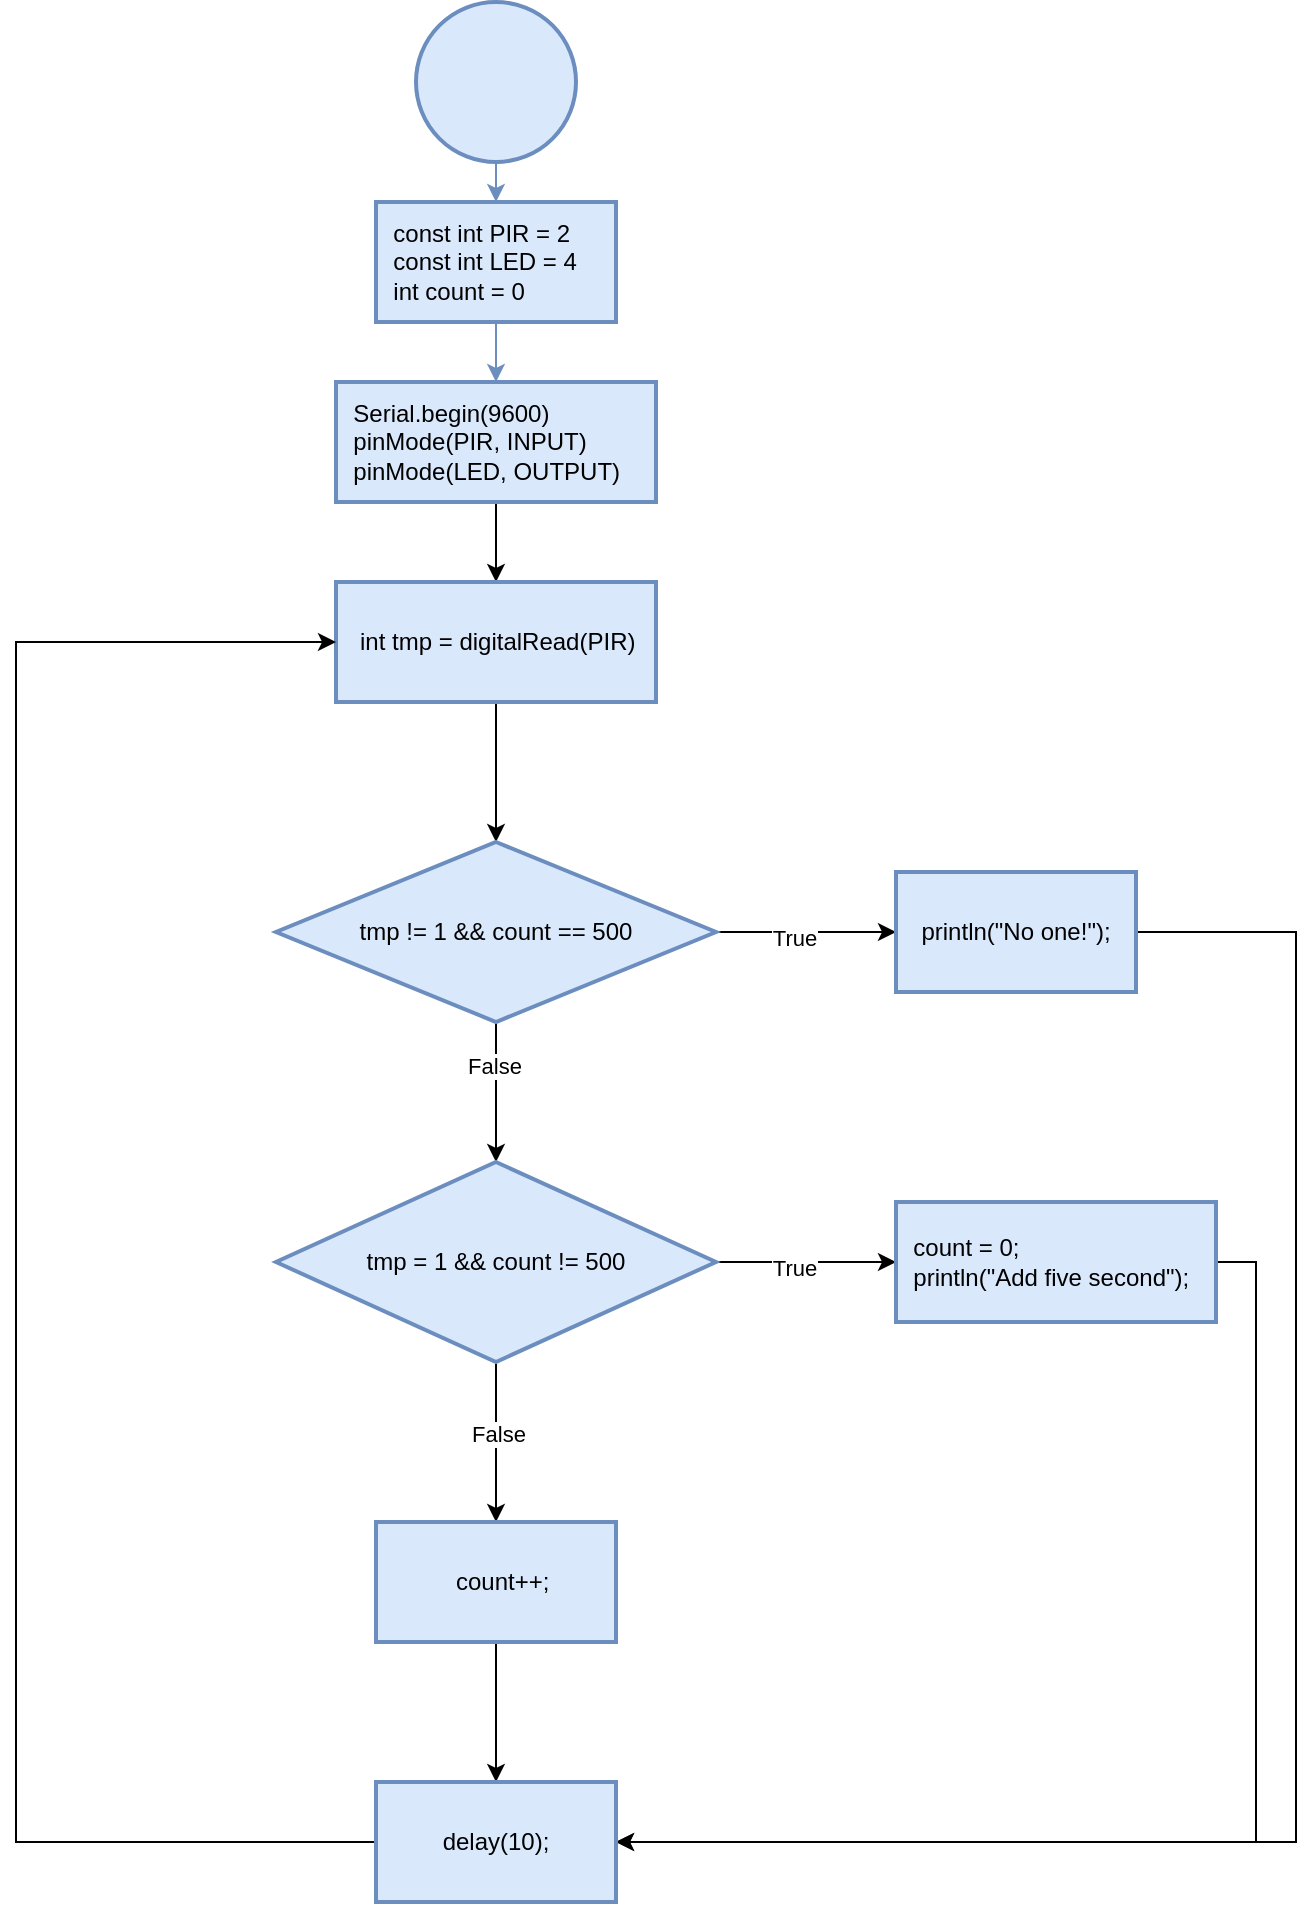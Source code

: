 <mxfile version="24.2.1" type="github">
  <diagram id="C5RBs43oDa-KdzZeNtuy" name="Page-1">
    <mxGraphModel dx="976" dy="1521" grid="1" gridSize="10" guides="1" tooltips="1" connect="1" arrows="1" fold="1" page="1" pageScale="1" pageWidth="827" pageHeight="1169" math="0" shadow="0">
      <root>
        <mxCell id="WIyWlLk6GJQsqaUBKTNV-0" />
        <mxCell id="WIyWlLk6GJQsqaUBKTNV-1" parent="WIyWlLk6GJQsqaUBKTNV-0" />
        <mxCell id="13S4cDhmgtut_8zL9ob8-2" value="" style="edgeStyle=orthogonalEdgeStyle;rounded=0;orthogonalLoop=1;jettySize=auto;html=1;fillColor=#dae8fc;strokeColor=#6c8ebf;" parent="WIyWlLk6GJQsqaUBKTNV-1" source="13S4cDhmgtut_8zL9ob8-0" target="13S4cDhmgtut_8zL9ob8-1" edge="1">
          <mxGeometry relative="1" as="geometry" />
        </mxCell>
        <mxCell id="13S4cDhmgtut_8zL9ob8-0" value="" style="strokeWidth=2;html=1;shape=mxgraph.flowchart.start_2;whiteSpace=wrap;fillColor=#dae8fc;strokeColor=#6c8ebf;" parent="WIyWlLk6GJQsqaUBKTNV-1" vertex="1">
          <mxGeometry x="360" y="40" width="80" height="80" as="geometry" />
        </mxCell>
        <mxCell id="13S4cDhmgtut_8zL9ob8-4" value="" style="edgeStyle=orthogonalEdgeStyle;rounded=0;orthogonalLoop=1;jettySize=auto;html=1;fillColor=#dae8fc;strokeColor=#6c8ebf;" parent="WIyWlLk6GJQsqaUBKTNV-1" source="13S4cDhmgtut_8zL9ob8-1" target="13S4cDhmgtut_8zL9ob8-3" edge="1">
          <mxGeometry relative="1" as="geometry" />
        </mxCell>
        <mxCell id="13S4cDhmgtut_8zL9ob8-1" value="&amp;nbsp; const int PIR = 2&lt;div&gt;&amp;nbsp; const int LED = 4&lt;/div&gt;&lt;div&gt;&amp;nbsp; int count = 0&lt;/div&gt;" style="whiteSpace=wrap;html=1;strokeWidth=2;align=left;fillColor=#dae8fc;strokeColor=#6c8ebf;" parent="WIyWlLk6GJQsqaUBKTNV-1" vertex="1">
          <mxGeometry x="340" y="140" width="120" height="60" as="geometry" />
        </mxCell>
        <mxCell id="13S4cDhmgtut_8zL9ob8-8" value="" style="edgeStyle=orthogonalEdgeStyle;rounded=0;orthogonalLoop=1;jettySize=auto;html=1;" parent="WIyWlLk6GJQsqaUBKTNV-1" source="13S4cDhmgtut_8zL9ob8-3" target="13S4cDhmgtut_8zL9ob8-7" edge="1">
          <mxGeometry relative="1" as="geometry" />
        </mxCell>
        <mxCell id="13S4cDhmgtut_8zL9ob8-3" value="&lt;div&gt;&amp;nbsp; Serial.begin(9600)&lt;/div&gt;&lt;div&gt;&amp;nbsp; pinMode(PIR, INPUT)&lt;br&gt;&lt;/div&gt;&lt;div&gt;&amp;nbsp; pinMode(LED, OUTPUT)&lt;/div&gt;" style="whiteSpace=wrap;html=1;align=left;fillColor=#dae8fc;strokeColor=#6c8ebf;strokeWidth=2;" parent="WIyWlLk6GJQsqaUBKTNV-1" vertex="1">
          <mxGeometry x="320" y="230" width="160" height="60" as="geometry" />
        </mxCell>
        <mxCell id="52RO7QFju0CYf8OvqjBU-1" value="" style="edgeStyle=orthogonalEdgeStyle;rounded=0;orthogonalLoop=1;jettySize=auto;html=1;" edge="1" parent="WIyWlLk6GJQsqaUBKTNV-1" source="13S4cDhmgtut_8zL9ob8-7" target="52RO7QFju0CYf8OvqjBU-0">
          <mxGeometry relative="1" as="geometry" />
        </mxCell>
        <mxCell id="13S4cDhmgtut_8zL9ob8-7" value="&amp;nbsp; &amp;nbsp;int tmp = digitalRead(PIR)" style="whiteSpace=wrap;html=1;align=left;fillColor=#dae8fc;strokeColor=#6c8ebf;strokeWidth=2;" parent="WIyWlLk6GJQsqaUBKTNV-1" vertex="1">
          <mxGeometry x="320" y="330" width="160" height="60" as="geometry" />
        </mxCell>
        <mxCell id="52RO7QFju0CYf8OvqjBU-3" value="" style="edgeStyle=orthogonalEdgeStyle;rounded=0;orthogonalLoop=1;jettySize=auto;html=1;" edge="1" parent="WIyWlLk6GJQsqaUBKTNV-1" source="52RO7QFju0CYf8OvqjBU-0" target="52RO7QFju0CYf8OvqjBU-2">
          <mxGeometry relative="1" as="geometry" />
        </mxCell>
        <mxCell id="52RO7QFju0CYf8OvqjBU-4" value="True" style="edgeLabel;html=1;align=center;verticalAlign=middle;resizable=0;points=[];" vertex="1" connectable="0" parent="52RO7QFju0CYf8OvqjBU-3">
          <mxGeometry x="-0.149" y="-3" relative="1" as="geometry">
            <mxPoint as="offset" />
          </mxGeometry>
        </mxCell>
        <mxCell id="52RO7QFju0CYf8OvqjBU-6" value="" style="edgeStyle=orthogonalEdgeStyle;rounded=0;orthogonalLoop=1;jettySize=auto;html=1;" edge="1" parent="WIyWlLk6GJQsqaUBKTNV-1" source="52RO7QFju0CYf8OvqjBU-0" target="52RO7QFju0CYf8OvqjBU-5">
          <mxGeometry relative="1" as="geometry">
            <Array as="points">
              <mxPoint x="400" y="590" />
              <mxPoint x="400" y="590" />
            </Array>
          </mxGeometry>
        </mxCell>
        <mxCell id="52RO7QFju0CYf8OvqjBU-10" value="False" style="edgeLabel;html=1;align=center;verticalAlign=middle;resizable=0;points=[];" vertex="1" connectable="0" parent="52RO7QFju0CYf8OvqjBU-6">
          <mxGeometry x="-0.384" y="-1" relative="1" as="geometry">
            <mxPoint as="offset" />
          </mxGeometry>
        </mxCell>
        <mxCell id="52RO7QFju0CYf8OvqjBU-0" value="tmp != 1 &amp;amp;&amp;amp; count == 500" style="rhombus;whiteSpace=wrap;html=1;align=center;fillColor=#dae8fc;strokeColor=#6c8ebf;strokeWidth=2;" vertex="1" parent="WIyWlLk6GJQsqaUBKTNV-1">
          <mxGeometry x="290" y="460" width="220" height="90" as="geometry" />
        </mxCell>
        <mxCell id="52RO7QFju0CYf8OvqjBU-22" style="edgeStyle=orthogonalEdgeStyle;rounded=0;orthogonalLoop=1;jettySize=auto;html=1;exitX=1;exitY=0.5;exitDx=0;exitDy=0;entryX=1;entryY=0.5;entryDx=0;entryDy=0;" edge="1" parent="WIyWlLk6GJQsqaUBKTNV-1" source="52RO7QFju0CYf8OvqjBU-2" target="52RO7QFju0CYf8OvqjBU-19">
          <mxGeometry relative="1" as="geometry">
            <Array as="points">
              <mxPoint x="800" y="505" />
              <mxPoint x="800" y="960" />
            </Array>
          </mxGeometry>
        </mxCell>
        <mxCell id="52RO7QFju0CYf8OvqjBU-2" value="println(&quot;No one!&quot;);" style="whiteSpace=wrap;html=1;fillColor=#dae8fc;strokeColor=#6c8ebf;strokeWidth=2;" vertex="1" parent="WIyWlLk6GJQsqaUBKTNV-1">
          <mxGeometry x="600" y="475" width="120" height="60" as="geometry" />
        </mxCell>
        <mxCell id="52RO7QFju0CYf8OvqjBU-8" value="" style="edgeStyle=orthogonalEdgeStyle;rounded=0;orthogonalLoop=1;jettySize=auto;html=1;" edge="1" parent="WIyWlLk6GJQsqaUBKTNV-1" source="52RO7QFju0CYf8OvqjBU-5" target="52RO7QFju0CYf8OvqjBU-7">
          <mxGeometry relative="1" as="geometry" />
        </mxCell>
        <mxCell id="52RO7QFju0CYf8OvqjBU-9" value="True" style="edgeLabel;html=1;align=center;verticalAlign=middle;resizable=0;points=[];" vertex="1" connectable="0" parent="52RO7QFju0CYf8OvqjBU-8">
          <mxGeometry x="-0.144" y="-3" relative="1" as="geometry">
            <mxPoint as="offset" />
          </mxGeometry>
        </mxCell>
        <mxCell id="52RO7QFju0CYf8OvqjBU-12" value="" style="edgeStyle=orthogonalEdgeStyle;rounded=0;orthogonalLoop=1;jettySize=auto;html=1;entryX=0.5;entryY=0;entryDx=0;entryDy=0;" edge="1" parent="WIyWlLk6GJQsqaUBKTNV-1" source="52RO7QFju0CYf8OvqjBU-5" target="52RO7QFju0CYf8OvqjBU-13">
          <mxGeometry relative="1" as="geometry">
            <mxPoint x="400.0" y="730" as="targetPoint" />
            <Array as="points" />
          </mxGeometry>
        </mxCell>
        <mxCell id="52RO7QFju0CYf8OvqjBU-16" value="False" style="edgeLabel;html=1;align=center;verticalAlign=middle;resizable=0;points=[];" vertex="1" connectable="0" parent="52RO7QFju0CYf8OvqjBU-12">
          <mxGeometry x="-0.115" y="1" relative="1" as="geometry">
            <mxPoint as="offset" />
          </mxGeometry>
        </mxCell>
        <mxCell id="52RO7QFju0CYf8OvqjBU-5" value="tmp = 1 &amp;amp;&amp;amp; count != 500" style="rhombus;whiteSpace=wrap;html=1;fillColor=#dae8fc;strokeColor=#6c8ebf;strokeWidth=2;" vertex="1" parent="WIyWlLk6GJQsqaUBKTNV-1">
          <mxGeometry x="290" y="620" width="220" height="100" as="geometry" />
        </mxCell>
        <mxCell id="52RO7QFju0CYf8OvqjBU-23" style="edgeStyle=orthogonalEdgeStyle;rounded=0;orthogonalLoop=1;jettySize=auto;html=1;exitX=1;exitY=0.5;exitDx=0;exitDy=0;entryX=1;entryY=0.5;entryDx=0;entryDy=0;" edge="1" parent="WIyWlLk6GJQsqaUBKTNV-1" source="52RO7QFju0CYf8OvqjBU-7" target="52RO7QFju0CYf8OvqjBU-19">
          <mxGeometry relative="1" as="geometry" />
        </mxCell>
        <mxCell id="52RO7QFju0CYf8OvqjBU-7" value="&amp;nbsp; count = 0;&lt;div&gt;&amp;nbsp; println(&quot;Add five second&quot;);&lt;/div&gt;" style="whiteSpace=wrap;html=1;fillColor=#dae8fc;strokeColor=#6c8ebf;strokeWidth=2;align=left;" vertex="1" parent="WIyWlLk6GJQsqaUBKTNV-1">
          <mxGeometry x="600" y="640" width="160" height="60" as="geometry" />
        </mxCell>
        <mxCell id="52RO7QFju0CYf8OvqjBU-20" value="" style="edgeStyle=orthogonalEdgeStyle;rounded=0;orthogonalLoop=1;jettySize=auto;html=1;exitX=0.5;exitY=1;exitDx=0;exitDy=0;" edge="1" parent="WIyWlLk6GJQsqaUBKTNV-1" source="52RO7QFju0CYf8OvqjBU-13" target="52RO7QFju0CYf8OvqjBU-19">
          <mxGeometry relative="1" as="geometry">
            <mxPoint x="400" y="830" as="sourcePoint" />
          </mxGeometry>
        </mxCell>
        <mxCell id="52RO7QFju0CYf8OvqjBU-13" value="&lt;span style=&quot;text-align: left;&quot;&gt;&amp;nbsp; count++;&lt;/span&gt;" style="whiteSpace=wrap;html=1;fillColor=#dae8fc;strokeColor=#6c8ebf;strokeWidth=2;" vertex="1" parent="WIyWlLk6GJQsqaUBKTNV-1">
          <mxGeometry x="340" y="800" width="120" height="60" as="geometry" />
        </mxCell>
        <mxCell id="52RO7QFju0CYf8OvqjBU-26" style="edgeStyle=orthogonalEdgeStyle;rounded=0;orthogonalLoop=1;jettySize=auto;html=1;exitX=0;exitY=0.5;exitDx=0;exitDy=0;entryX=0;entryY=0.5;entryDx=0;entryDy=0;" edge="1" parent="WIyWlLk6GJQsqaUBKTNV-1" source="52RO7QFju0CYf8OvqjBU-19" target="13S4cDhmgtut_8zL9ob8-7">
          <mxGeometry relative="1" as="geometry">
            <Array as="points">
              <mxPoint x="160" y="960" />
              <mxPoint x="160" y="360" />
            </Array>
          </mxGeometry>
        </mxCell>
        <mxCell id="52RO7QFju0CYf8OvqjBU-19" value="delay(10);" style="whiteSpace=wrap;html=1;fillColor=#dae8fc;strokeColor=#6c8ebf;strokeWidth=2;" vertex="1" parent="WIyWlLk6GJQsqaUBKTNV-1">
          <mxGeometry x="340" y="930" width="120" height="60" as="geometry" />
        </mxCell>
      </root>
    </mxGraphModel>
  </diagram>
</mxfile>
